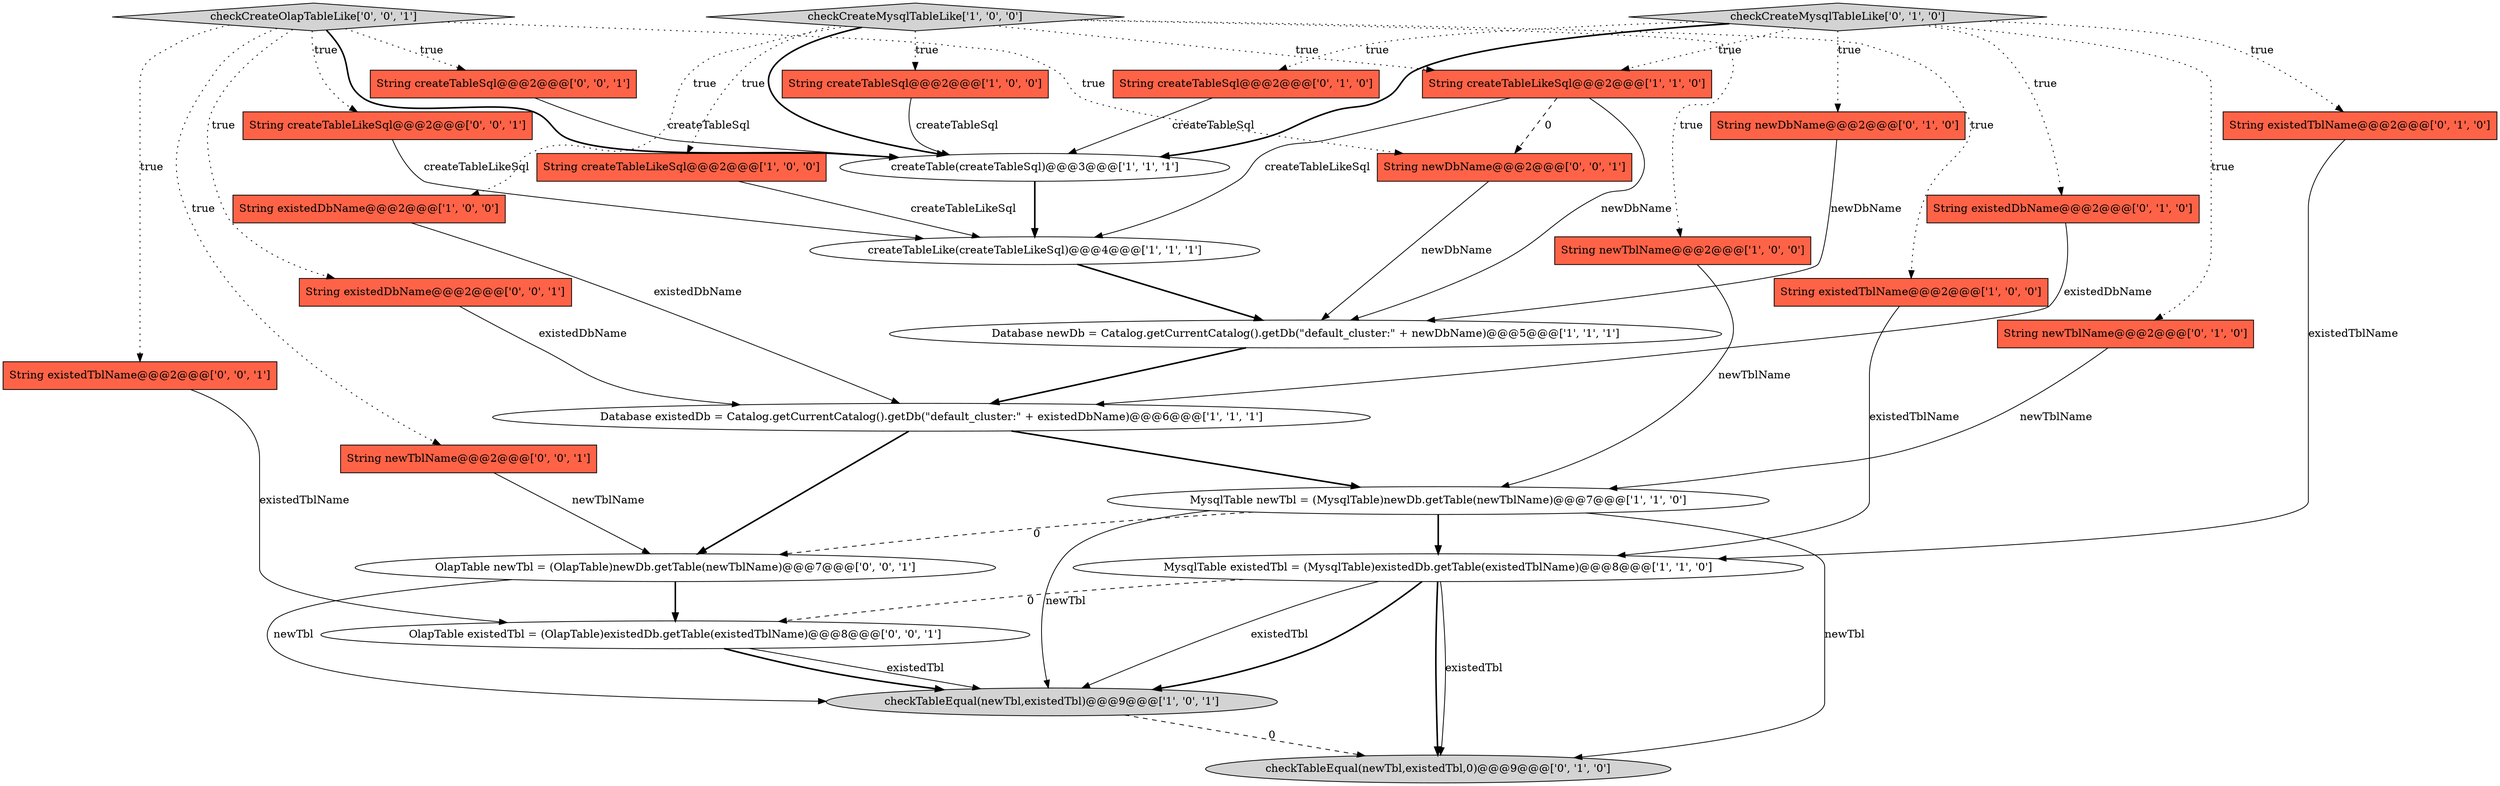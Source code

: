 digraph {
13 [style = filled, label = "String createTableLikeSql@@@2@@@['1', '1', '0']", fillcolor = tomato, shape = box image = "AAA0AAABBB1BBB"];
29 [style = filled, label = "checkCreateOlapTableLike['0', '0', '1']", fillcolor = lightgray, shape = diamond image = "AAA0AAABBB3BBB"];
26 [style = filled, label = "String existedDbName@@@2@@@['0', '0', '1']", fillcolor = tomato, shape = box image = "AAA0AAABBB3BBB"];
3 [style = filled, label = "Database existedDb = Catalog.getCurrentCatalog().getDb(\"default_cluster:\" + existedDbName)@@@6@@@['1', '1', '1']", fillcolor = white, shape = ellipse image = "AAA0AAABBB1BBB"];
18 [style = filled, label = "String existedDbName@@@2@@@['0', '1', '0']", fillcolor = tomato, shape = box image = "AAA0AAABBB2BBB"];
28 [style = filled, label = "OlapTable newTbl = (OlapTable)newDb.getTable(newTblName)@@@7@@@['0', '0', '1']", fillcolor = white, shape = ellipse image = "AAA0AAABBB3BBB"];
14 [style = filled, label = "String newDbName@@@2@@@['0', '1', '0']", fillcolor = tomato, shape = box image = "AAA0AAABBB2BBB"];
12 [style = filled, label = "checkCreateMysqlTableLike['1', '0', '0']", fillcolor = lightgray, shape = diamond image = "AAA0AAABBB1BBB"];
17 [style = filled, label = "checkCreateMysqlTableLike['0', '1', '0']", fillcolor = lightgray, shape = diamond image = "AAA0AAABBB2BBB"];
27 [style = filled, label = "String newDbName@@@2@@@['0', '0', '1']", fillcolor = tomato, shape = box image = "AAA0AAABBB3BBB"];
4 [style = filled, label = "String createTableSql@@@2@@@['1', '0', '0']", fillcolor = tomato, shape = box image = "AAA0AAABBB1BBB"];
9 [style = filled, label = "createTableLike(createTableLikeSql)@@@4@@@['1', '1', '1']", fillcolor = white, shape = ellipse image = "AAA0AAABBB1BBB"];
22 [style = filled, label = "String createTableSql@@@2@@@['0', '0', '1']", fillcolor = tomato, shape = box image = "AAA0AAABBB3BBB"];
5 [style = filled, label = "String existedDbName@@@2@@@['1', '0', '0']", fillcolor = tomato, shape = box image = "AAA0AAABBB1BBB"];
21 [style = filled, label = "OlapTable existedTbl = (OlapTable)existedDb.getTable(existedTblName)@@@8@@@['0', '0', '1']", fillcolor = white, shape = ellipse image = "AAA0AAABBB3BBB"];
1 [style = filled, label = "checkTableEqual(newTbl,existedTbl)@@@9@@@['1', '0', '1']", fillcolor = lightgray, shape = ellipse image = "AAA0AAABBB1BBB"];
6 [style = filled, label = "Database newDb = Catalog.getCurrentCatalog().getDb(\"default_cluster:\" + newDbName)@@@5@@@['1', '1', '1']", fillcolor = white, shape = ellipse image = "AAA0AAABBB1BBB"];
24 [style = filled, label = "String existedTblName@@@2@@@['0', '0', '1']", fillcolor = tomato, shape = box image = "AAA0AAABBB3BBB"];
25 [style = filled, label = "String newTblName@@@2@@@['0', '0', '1']", fillcolor = tomato, shape = box image = "AAA0AAABBB3BBB"];
2 [style = filled, label = "String newTblName@@@2@@@['1', '0', '0']", fillcolor = tomato, shape = box image = "AAA0AAABBB1BBB"];
10 [style = filled, label = "createTable(createTableSql)@@@3@@@['1', '1', '1']", fillcolor = white, shape = ellipse image = "AAA0AAABBB1BBB"];
20 [style = filled, label = "String existedTblName@@@2@@@['0', '1', '0']", fillcolor = tomato, shape = box image = "AAA0AAABBB2BBB"];
15 [style = filled, label = "String newTblName@@@2@@@['0', '1', '0']", fillcolor = tomato, shape = box image = "AAA0AAABBB2BBB"];
8 [style = filled, label = "String existedTblName@@@2@@@['1', '0', '0']", fillcolor = tomato, shape = box image = "AAA0AAABBB1BBB"];
0 [style = filled, label = "MysqlTable newTbl = (MysqlTable)newDb.getTable(newTblName)@@@7@@@['1', '1', '0']", fillcolor = white, shape = ellipse image = "AAA0AAABBB1BBB"];
23 [style = filled, label = "String createTableLikeSql@@@2@@@['0', '0', '1']", fillcolor = tomato, shape = box image = "AAA0AAABBB3BBB"];
7 [style = filled, label = "String createTableLikeSql@@@2@@@['1', '0', '0']", fillcolor = tomato, shape = box image = "AAA0AAABBB1BBB"];
11 [style = filled, label = "MysqlTable existedTbl = (MysqlTable)existedDb.getTable(existedTblName)@@@8@@@['1', '1', '0']", fillcolor = white, shape = ellipse image = "AAA0AAABBB1BBB"];
19 [style = filled, label = "String createTableSql@@@2@@@['0', '1', '0']", fillcolor = tomato, shape = box image = "AAA0AAABBB2BBB"];
16 [style = filled, label = "checkTableEqual(newTbl,existedTbl,0)@@@9@@@['0', '1', '0']", fillcolor = lightgray, shape = ellipse image = "AAA1AAABBB2BBB"];
28->21 [style = bold, label=""];
17->19 [style = dotted, label="true"];
13->6 [style = solid, label="newDbName"];
12->7 [style = dotted, label="true"];
17->18 [style = dotted, label="true"];
29->24 [style = dotted, label="true"];
28->1 [style = solid, label="newTbl"];
17->14 [style = dotted, label="true"];
0->28 [style = dashed, label="0"];
24->21 [style = solid, label="existedTblName"];
29->23 [style = dotted, label="true"];
10->9 [style = bold, label=""];
11->1 [style = solid, label="existedTbl"];
12->13 [style = dotted, label="true"];
17->13 [style = dotted, label="true"];
11->1 [style = bold, label=""];
23->9 [style = solid, label="createTableLikeSql"];
11->16 [style = bold, label=""];
29->26 [style = dotted, label="true"];
11->21 [style = dashed, label="0"];
12->2 [style = dotted, label="true"];
0->11 [style = bold, label=""];
4->10 [style = solid, label="createTableSql"];
15->0 [style = solid, label="newTblName"];
12->5 [style = dotted, label="true"];
9->6 [style = bold, label=""];
22->10 [style = solid, label="createTableSql"];
0->1 [style = solid, label="newTbl"];
12->8 [style = dotted, label="true"];
5->3 [style = solid, label="existedDbName"];
12->10 [style = bold, label=""];
7->9 [style = solid, label="createTableLikeSql"];
13->9 [style = solid, label="createTableLikeSql"];
17->15 [style = dotted, label="true"];
25->28 [style = solid, label="newTblName"];
12->4 [style = dotted, label="true"];
13->27 [style = dashed, label="0"];
29->27 [style = dotted, label="true"];
17->20 [style = dotted, label="true"];
20->11 [style = solid, label="existedTblName"];
3->0 [style = bold, label=""];
6->3 [style = bold, label=""];
2->0 [style = solid, label="newTblName"];
11->16 [style = solid, label="existedTbl"];
0->16 [style = solid, label="newTbl"];
21->1 [style = solid, label="existedTbl"];
29->10 [style = bold, label=""];
1->16 [style = dashed, label="0"];
14->6 [style = solid, label="newDbName"];
21->1 [style = bold, label=""];
29->22 [style = dotted, label="true"];
29->25 [style = dotted, label="true"];
3->28 [style = bold, label=""];
26->3 [style = solid, label="existedDbName"];
8->11 [style = solid, label="existedTblName"];
17->10 [style = bold, label=""];
19->10 [style = solid, label="createTableSql"];
27->6 [style = solid, label="newDbName"];
18->3 [style = solid, label="existedDbName"];
}

